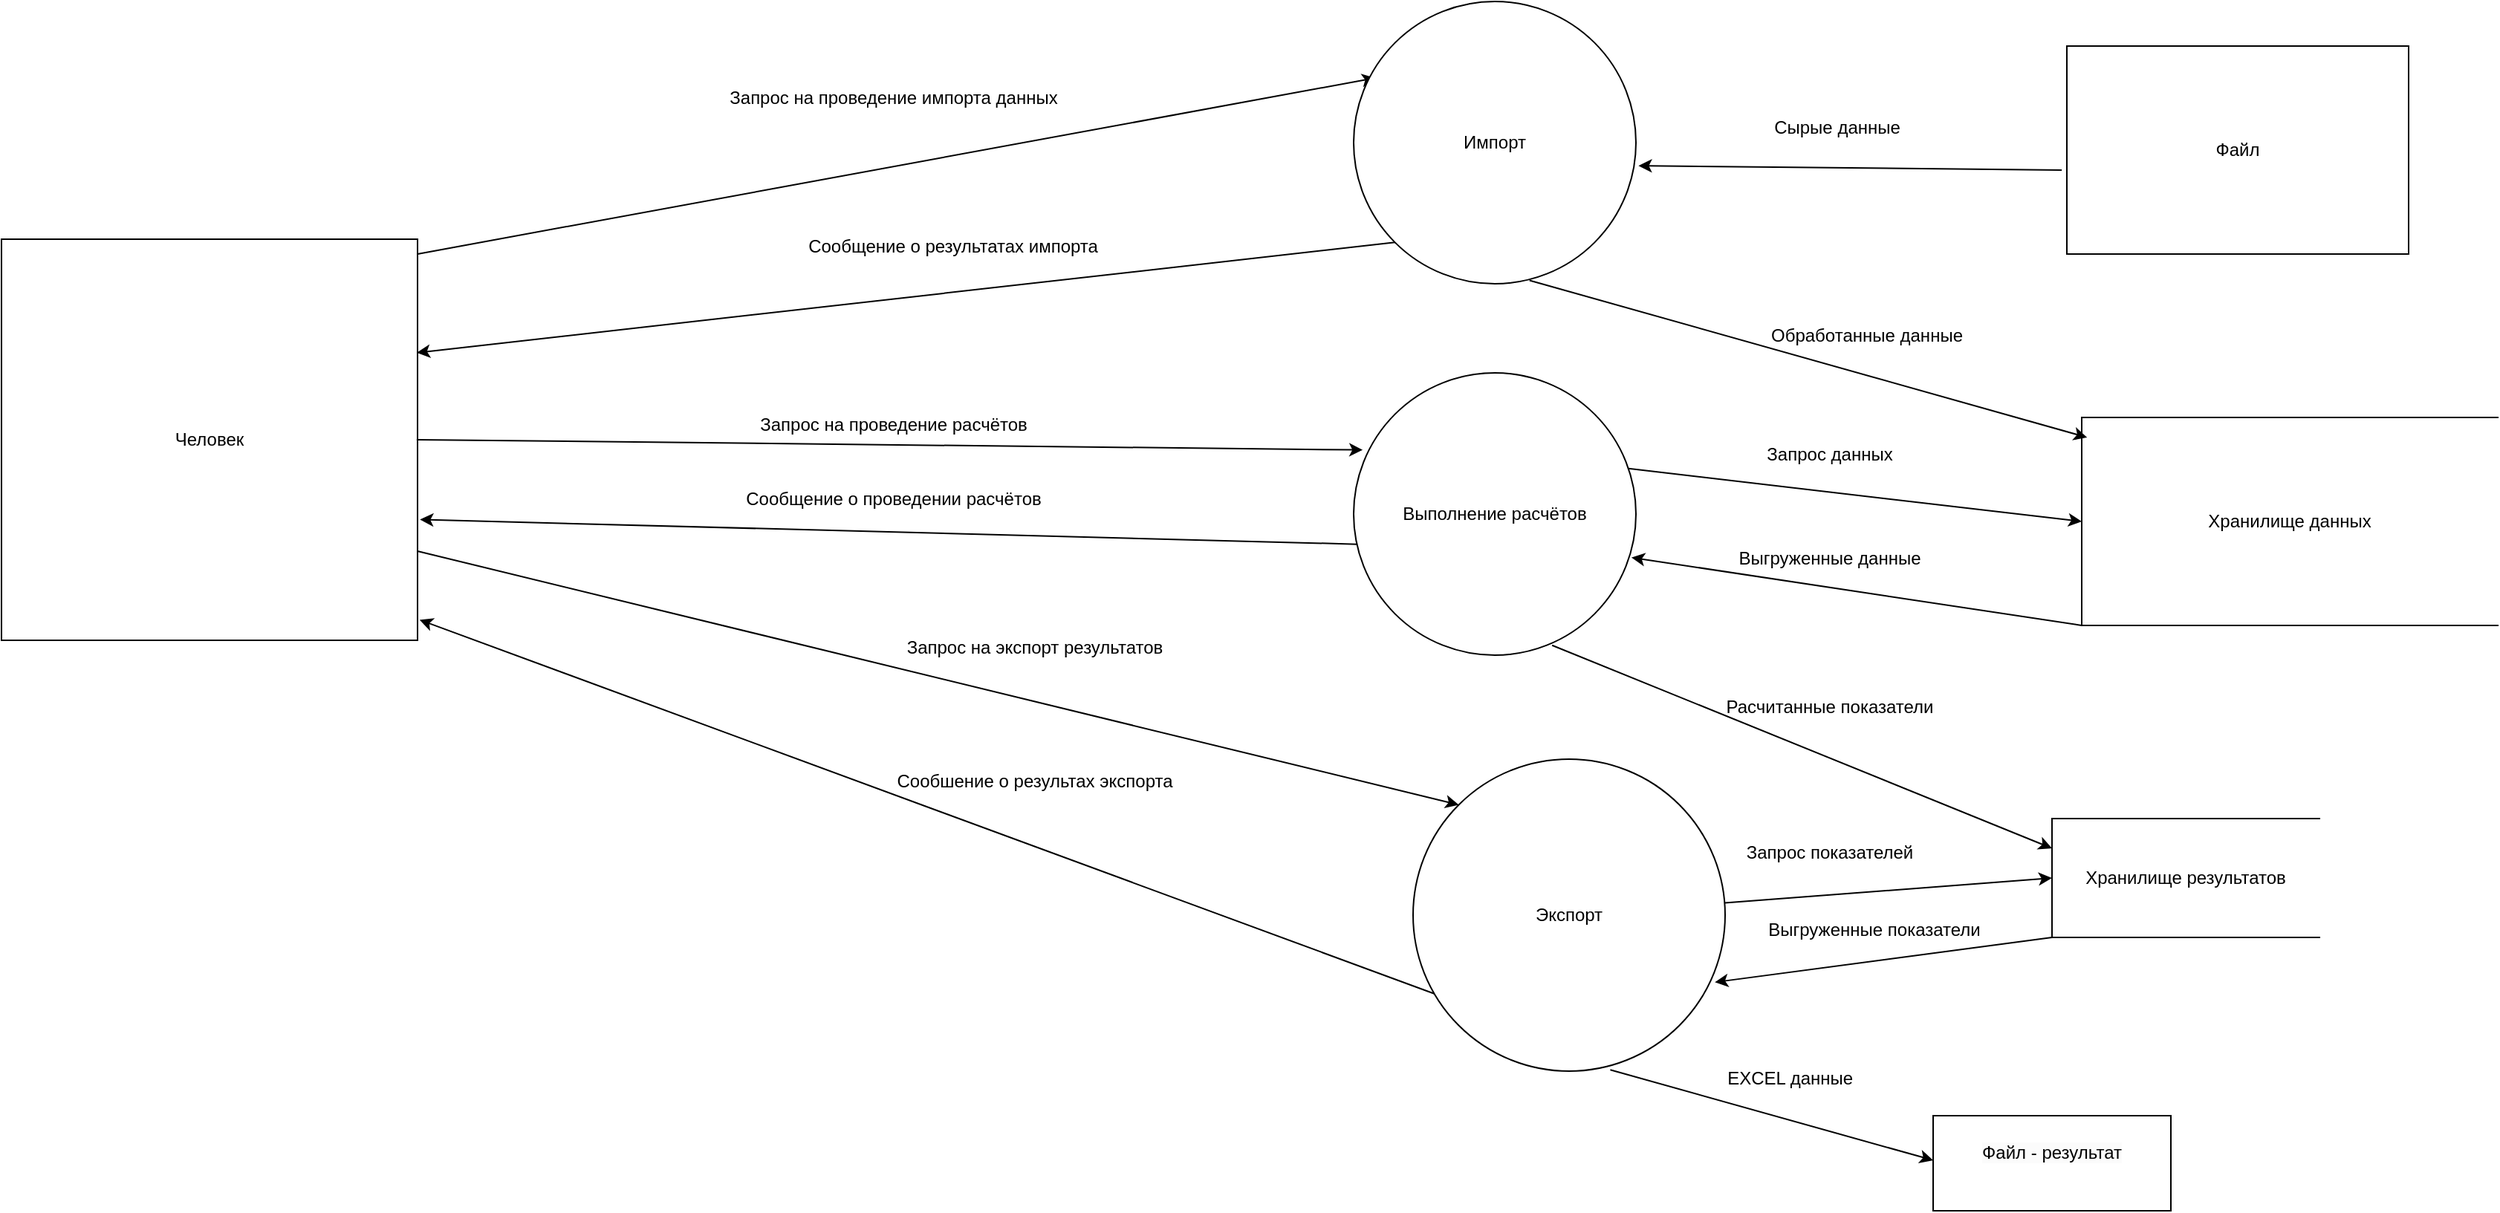 <mxfile version="26.0.9">
  <diagram name="Страница — 1" id="v9bALeaSFdaCprS97yKo">
    <mxGraphModel dx="4218" dy="584" grid="1" gridSize="10" guides="1" tooltips="1" connect="1" arrows="1" fold="1" page="1" pageScale="1" pageWidth="3300" pageHeight="2339" math="0" shadow="0">
      <root>
        <mxCell id="0" />
        <mxCell id="1" parent="0" />
        <mxCell id="ZfXkkXzuYcZu8Mihrkrz-1" value="Человек" style="html=1;dashed=0;whiteSpace=wrap;" parent="1" vertex="1">
          <mxGeometry x="-10" y="540" width="280" height="270" as="geometry" />
        </mxCell>
        <mxCell id="ZfXkkXzuYcZu8Mihrkrz-3" value="" style="endArrow=classic;html=1;rounded=0;exitX=1;exitY=0.037;exitDx=0;exitDy=0;exitPerimeter=0;entryX=0.077;entryY=0.271;entryDx=0;entryDy=0;entryPerimeter=0;" parent="1" source="ZfXkkXzuYcZu8Mihrkrz-1" target="rAFMm5ivfGVkUlswdbZ_-37" edge="1">
          <mxGeometry width="50" height="50" relative="1" as="geometry">
            <mxPoint x="380" y="280" as="sourcePoint" />
            <mxPoint x="867" y="565" as="targetPoint" />
          </mxGeometry>
        </mxCell>
        <mxCell id="ZfXkkXzuYcZu8Mihrkrz-4" value="" style="endArrow=classic;html=1;rounded=0;entryX=0.998;entryY=0.283;entryDx=0;entryDy=0;entryPerimeter=0;exitX=0;exitY=1;exitDx=0;exitDy=0;" parent="1" source="rAFMm5ivfGVkUlswdbZ_-37" target="ZfXkkXzuYcZu8Mihrkrz-1" edge="1">
          <mxGeometry width="50" height="50" relative="1" as="geometry">
            <mxPoint x="910" y="580" as="sourcePoint" />
            <mxPoint x="281" y="260" as="targetPoint" />
          </mxGeometry>
        </mxCell>
        <mxCell id="ZfXkkXzuYcZu8Mihrkrz-5" value="Запрос на проведение импорта данных" style="text;html=1;align=center;verticalAlign=middle;resizable=0;points=[];autosize=1;strokeColor=none;fillColor=none;" parent="1" vertex="1">
          <mxGeometry x="470" y="430" width="240" height="30" as="geometry" />
        </mxCell>
        <mxCell id="ZfXkkXzuYcZu8Mihrkrz-8" value="Сообщение о результатах импорта" style="text;html=1;align=center;verticalAlign=middle;resizable=0;points=[];autosize=1;strokeColor=none;fillColor=none;" parent="1" vertex="1">
          <mxGeometry x="520" y="530" width="220" height="30" as="geometry" />
        </mxCell>
        <mxCell id="ZfXkkXzuYcZu8Mihrkrz-9" value="" style="endArrow=classic;html=1;rounded=0;entryX=1.006;entryY=0.699;entryDx=0;entryDy=0;exitX=0.013;exitY=0.607;exitDx=0;exitDy=0;exitPerimeter=0;entryPerimeter=0;" parent="1" source="rAFMm5ivfGVkUlswdbZ_-38" target="ZfXkkXzuYcZu8Mihrkrz-1" edge="1">
          <mxGeometry width="50" height="50" relative="1" as="geometry">
            <mxPoint x="844.94" y="706.74" as="sourcePoint" />
            <mxPoint x="430" y="230" as="targetPoint" />
          </mxGeometry>
        </mxCell>
        <mxCell id="ZfXkkXzuYcZu8Mihrkrz-10" value="Сообщение о проведении расчётов" style="text;html=1;align=center;verticalAlign=middle;resizable=0;points=[];autosize=1;strokeColor=none;fillColor=none;" parent="1" vertex="1">
          <mxGeometry x="480" y="700" width="220" height="30" as="geometry" />
        </mxCell>
        <mxCell id="ZfXkkXzuYcZu8Mihrkrz-11" value="" style="endArrow=classic;html=1;rounded=0;exitX=0.998;exitY=0.407;exitDx=0;exitDy=0;exitPerimeter=0;entryX=0.032;entryY=0.273;entryDx=0;entryDy=0;entryPerimeter=0;" parent="1" edge="1" target="rAFMm5ivfGVkUlswdbZ_-38">
          <mxGeometry width="50" height="50" relative="1" as="geometry">
            <mxPoint x="269.44" y="674.95" as="sourcePoint" />
            <mxPoint x="840.0" y="685.06" as="targetPoint" />
          </mxGeometry>
        </mxCell>
        <mxCell id="ZfXkkXzuYcZu8Mihrkrz-12" value="Запрос на проведение расчётов" style="text;html=1;align=center;verticalAlign=middle;resizable=0;points=[];autosize=1;strokeColor=none;fillColor=none;" parent="1" vertex="1">
          <mxGeometry x="490" y="650" width="200" height="30" as="geometry" />
        </mxCell>
        <mxCell id="ZfXkkXzuYcZu8Mihrkrz-13" value="" style="endArrow=classic;html=1;rounded=0;entryX=0;entryY=0;entryDx=0;entryDy=0;" parent="1" target="rAFMm5ivfGVkUlswdbZ_-36" edge="1">
          <mxGeometry width="50" height="50" relative="1" as="geometry">
            <mxPoint x="270" y="750" as="sourcePoint" />
            <mxPoint x="868.88" y="757.28" as="targetPoint" />
          </mxGeometry>
        </mxCell>
        <mxCell id="ZfXkkXzuYcZu8Mihrkrz-15" value="Запрос на экспорт результатов" style="text;html=1;align=center;verticalAlign=middle;resizable=0;points=[];autosize=1;strokeColor=none;fillColor=none;" parent="1" vertex="1">
          <mxGeometry x="585" y="800" width="200" height="30" as="geometry" />
        </mxCell>
        <mxCell id="ZfXkkXzuYcZu8Mihrkrz-16" value="" style="endArrow=classic;html=1;rounded=0;entryX=1.005;entryY=0.949;entryDx=0;entryDy=0;entryPerimeter=0;" parent="1" target="ZfXkkXzuYcZu8Mihrkrz-1" edge="1">
          <mxGeometry width="50" height="50" relative="1" as="geometry">
            <mxPoint x="960" y="1050" as="sourcePoint" />
            <mxPoint x="430" y="230" as="targetPoint" />
          </mxGeometry>
        </mxCell>
        <mxCell id="ZfXkkXzuYcZu8Mihrkrz-17" value="Сообшение о результах экспорта" style="text;html=1;align=center;verticalAlign=middle;resizable=0;points=[];autosize=1;strokeColor=none;fillColor=none;" parent="1" vertex="1">
          <mxGeometry x="580" y="890" width="210" height="30" as="geometry" />
        </mxCell>
        <mxCell id="rAFMm5ivfGVkUlswdbZ_-24" value="Хранилище данных" style="html=1;dashed=0;whiteSpace=wrap;shape=partialRectangle;right=0;" vertex="1" parent="1">
          <mxGeometry x="1390" y="660" width="280" height="140" as="geometry" />
        </mxCell>
        <mxCell id="rAFMm5ivfGVkUlswdbZ_-25" value="Хранилище результатов" style="html=1;dashed=0;whiteSpace=wrap;shape=partialRectangle;right=0;" vertex="1" parent="1">
          <mxGeometry x="1370" y="930" width="180" height="80" as="geometry" />
        </mxCell>
        <mxCell id="rAFMm5ivfGVkUlswdbZ_-30" style="edgeStyle=orthogonalEdgeStyle;rounded=0;orthogonalLoop=1;jettySize=auto;html=1;exitX=0.5;exitY=1;exitDx=0;exitDy=0;" edge="1" parent="1">
          <mxGeometry relative="1" as="geometry">
            <mxPoint x="1570.0" y="710" as="sourcePoint" />
            <mxPoint x="1570.0" y="710" as="targetPoint" />
          </mxGeometry>
        </mxCell>
        <mxCell id="rAFMm5ivfGVkUlswdbZ_-33" value="" style="endArrow=classic;html=1;rounded=0;entryX=1.009;entryY=0.582;entryDx=0;entryDy=0;entryPerimeter=0;exitX=-0.015;exitY=0.596;exitDx=0;exitDy=0;exitPerimeter=0;" edge="1" parent="1" source="rAFMm5ivfGVkUlswdbZ_-35" target="rAFMm5ivfGVkUlswdbZ_-37">
          <mxGeometry width="50" height="50" relative="1" as="geometry">
            <mxPoint x="1370" y="490" as="sourcePoint" />
            <mxPoint x="1135.38" y="530" as="targetPoint" />
          </mxGeometry>
        </mxCell>
        <mxCell id="rAFMm5ivfGVkUlswdbZ_-34" value="Сырые данные" style="text;html=1;align=center;verticalAlign=middle;resizable=0;points=[];autosize=1;strokeColor=none;fillColor=none;" vertex="1" parent="1">
          <mxGeometry x="1170" y="450" width="110" height="30" as="geometry" />
        </mxCell>
        <mxCell id="rAFMm5ivfGVkUlswdbZ_-35" value="Файл" style="html=1;dashed=0;whiteSpace=wrap;" vertex="1" parent="1">
          <mxGeometry x="1380" y="410" width="230" height="140" as="geometry" />
        </mxCell>
        <mxCell id="rAFMm5ivfGVkUlswdbZ_-36" value="Экспорт" style="shape=ellipse;html=1;dashed=0;whiteSpace=wrap;aspect=fixed;perimeter=ellipsePerimeter;" vertex="1" parent="1">
          <mxGeometry x="940" y="890" width="210" height="210" as="geometry" />
        </mxCell>
        <mxCell id="rAFMm5ivfGVkUlswdbZ_-37" value="Импорт" style="shape=ellipse;html=1;dashed=0;whiteSpace=wrap;aspect=fixed;perimeter=ellipsePerimeter;" vertex="1" parent="1">
          <mxGeometry x="900" y="380" width="190" height="190" as="geometry" />
        </mxCell>
        <mxCell id="rAFMm5ivfGVkUlswdbZ_-38" value="Выполнение расчётов" style="shape=ellipse;html=1;dashed=0;whiteSpace=wrap;aspect=fixed;perimeter=ellipsePerimeter;" vertex="1" parent="1">
          <mxGeometry x="900" y="630" width="190" height="190" as="geometry" />
        </mxCell>
        <mxCell id="rAFMm5ivfGVkUlswdbZ_-40" value="Обработанные данные" style="text;html=1;align=center;verticalAlign=middle;resizable=0;points=[];autosize=1;strokeColor=none;fillColor=none;" vertex="1" parent="1">
          <mxGeometry x="1170" y="590" width="150" height="30" as="geometry" />
        </mxCell>
        <mxCell id="rAFMm5ivfGVkUlswdbZ_-41" value="" style="endArrow=classic;html=1;rounded=0;entryX=0.013;entryY=0.096;entryDx=0;entryDy=0;exitX=0.623;exitY=0.988;exitDx=0;exitDy=0;exitPerimeter=0;entryPerimeter=0;" edge="1" parent="1" source="rAFMm5ivfGVkUlswdbZ_-37" target="rAFMm5ivfGVkUlswdbZ_-24">
          <mxGeometry width="50" height="50" relative="1" as="geometry">
            <mxPoint x="1220" y="640" as="sourcePoint" />
            <mxPoint x="1320" y="670" as="targetPoint" />
          </mxGeometry>
        </mxCell>
        <mxCell id="rAFMm5ivfGVkUlswdbZ_-42" value="" style="endArrow=classic;html=1;rounded=0;exitX=0;exitY=1;exitDx=0;exitDy=0;entryX=0.984;entryY=0.654;entryDx=0;entryDy=0;entryPerimeter=0;" edge="1" parent="1" source="rAFMm5ivfGVkUlswdbZ_-24" target="rAFMm5ivfGVkUlswdbZ_-38">
          <mxGeometry width="50" height="50" relative="1" as="geometry">
            <mxPoint x="1110" y="780" as="sourcePoint" />
            <mxPoint x="1160" y="730" as="targetPoint" />
          </mxGeometry>
        </mxCell>
        <mxCell id="rAFMm5ivfGVkUlswdbZ_-43" value="" style="endArrow=classic;html=1;rounded=0;entryX=0;entryY=0.5;entryDx=0;entryDy=0;exitX=0.974;exitY=0.339;exitDx=0;exitDy=0;exitPerimeter=0;" edge="1" parent="1" source="rAFMm5ivfGVkUlswdbZ_-38" target="rAFMm5ivfGVkUlswdbZ_-24">
          <mxGeometry width="50" height="50" relative="1" as="geometry">
            <mxPoint x="1110" y="780" as="sourcePoint" />
            <mxPoint x="1160" y="730" as="targetPoint" />
          </mxGeometry>
        </mxCell>
        <mxCell id="rAFMm5ivfGVkUlswdbZ_-44" value="Запрос данных" style="text;html=1;align=center;verticalAlign=middle;resizable=0;points=[];autosize=1;strokeColor=none;fillColor=none;" vertex="1" parent="1">
          <mxGeometry x="1165" y="670" width="110" height="30" as="geometry" />
        </mxCell>
        <mxCell id="rAFMm5ivfGVkUlswdbZ_-45" value="Выгруженные данные" style="text;html=1;align=center;verticalAlign=middle;resizable=0;points=[];autosize=1;strokeColor=none;fillColor=none;" vertex="1" parent="1">
          <mxGeometry x="1145" y="740" width="150" height="30" as="geometry" />
        </mxCell>
        <mxCell id="rAFMm5ivfGVkUlswdbZ_-46" value="" style="endArrow=classic;html=1;rounded=0;entryX=0;entryY=0.25;entryDx=0;entryDy=0;exitX=0.703;exitY=0.965;exitDx=0;exitDy=0;exitPerimeter=0;" edge="1" parent="1" source="rAFMm5ivfGVkUlswdbZ_-38" target="rAFMm5ivfGVkUlswdbZ_-25">
          <mxGeometry width="50" height="50" relative="1" as="geometry">
            <mxPoint x="1060" y="930" as="sourcePoint" />
            <mxPoint x="1110" y="880" as="targetPoint" />
          </mxGeometry>
        </mxCell>
        <mxCell id="rAFMm5ivfGVkUlswdbZ_-47" value="Расчитанные показатели" style="text;html=1;align=center;verticalAlign=middle;resizable=0;points=[];autosize=1;strokeColor=none;fillColor=none;" vertex="1" parent="1">
          <mxGeometry x="1140" y="840" width="160" height="30" as="geometry" />
        </mxCell>
        <mxCell id="rAFMm5ivfGVkUlswdbZ_-48" value="" style="endArrow=classic;html=1;rounded=0;entryX=0;entryY=0.5;entryDx=0;entryDy=0;exitX=0.999;exitY=0.461;exitDx=0;exitDy=0;exitPerimeter=0;" edge="1" parent="1" source="rAFMm5ivfGVkUlswdbZ_-36" target="rAFMm5ivfGVkUlswdbZ_-25">
          <mxGeometry width="50" height="50" relative="1" as="geometry">
            <mxPoint x="1060" y="930" as="sourcePoint" />
            <mxPoint x="1110" y="880" as="targetPoint" />
          </mxGeometry>
        </mxCell>
        <mxCell id="rAFMm5ivfGVkUlswdbZ_-49" value="Запрос показателей" style="text;html=1;align=center;verticalAlign=middle;resizable=0;points=[];autosize=1;strokeColor=none;fillColor=none;" vertex="1" parent="1">
          <mxGeometry x="1150" y="938" width="140" height="30" as="geometry" />
        </mxCell>
        <mxCell id="rAFMm5ivfGVkUlswdbZ_-50" value="" style="endArrow=classic;html=1;rounded=0;exitX=0;exitY=1;exitDx=0;exitDy=0;entryX=0.967;entryY=0.715;entryDx=0;entryDy=0;entryPerimeter=0;" edge="1" parent="1" source="rAFMm5ivfGVkUlswdbZ_-25" target="rAFMm5ivfGVkUlswdbZ_-36">
          <mxGeometry width="50" height="50" relative="1" as="geometry">
            <mxPoint x="1060" y="930" as="sourcePoint" />
            <mxPoint x="1110" y="880" as="targetPoint" />
          </mxGeometry>
        </mxCell>
        <mxCell id="rAFMm5ivfGVkUlswdbZ_-51" value="Выгруженные показатели" style="text;html=1;align=center;verticalAlign=middle;resizable=0;points=[];autosize=1;strokeColor=none;fillColor=none;" vertex="1" parent="1">
          <mxGeometry x="1165" y="990" width="170" height="30" as="geometry" />
        </mxCell>
        <mxCell id="rAFMm5ivfGVkUlswdbZ_-53" value="" style="endArrow=classic;html=1;rounded=0;exitX=0.632;exitY=0.996;exitDx=0;exitDy=0;exitPerimeter=0;" edge="1" parent="1" source="rAFMm5ivfGVkUlswdbZ_-36">
          <mxGeometry width="50" height="50" relative="1" as="geometry">
            <mxPoint x="1090" y="1110" as="sourcePoint" />
            <mxPoint x="1290" y="1160" as="targetPoint" />
          </mxGeometry>
        </mxCell>
        <mxCell id="rAFMm5ivfGVkUlswdbZ_-54" value="EXCEL данные&amp;nbsp;" style="text;html=1;align=center;verticalAlign=middle;resizable=0;points=[];autosize=1;strokeColor=none;fillColor=none;" vertex="1" parent="1">
          <mxGeometry x="1140" y="1090" width="110" height="30" as="geometry" />
        </mxCell>
        <mxCell id="rAFMm5ivfGVkUlswdbZ_-55" value="&#xa;&lt;span style=&quot;color: rgb(0, 0, 0); font-family: Helvetica; font-size: 12px; font-style: normal; font-variant-ligatures: normal; font-variant-caps: normal; font-weight: 400; letter-spacing: normal; orphans: 2; text-align: center; text-indent: 0px; text-transform: none; widows: 2; word-spacing: 0px; -webkit-text-stroke-width: 0px; white-space: normal; background-color: rgb(251, 251, 251); text-decoration-thickness: initial; text-decoration-style: initial; text-decoration-color: initial; display: inline !important; float: none;&quot;&gt;Файл - результат&lt;/span&gt;&#xa;&#xa;" style="html=1;dashed=0;whiteSpace=wrap;" vertex="1" parent="1">
          <mxGeometry x="1290" y="1130" width="160" height="64" as="geometry" />
        </mxCell>
      </root>
    </mxGraphModel>
  </diagram>
</mxfile>
